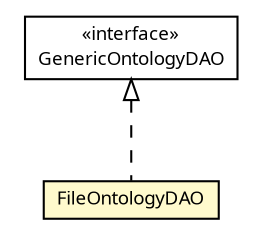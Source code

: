 #!/usr/local/bin/dot
#
# Class diagram 
# Generated by UMLGraph version R5_6 (http://www.umlgraph.org/)
#

digraph G {
	edge [fontname="Trebuchet MS",fontsize=10,labelfontname="Trebuchet MS",labelfontsize=10];
	node [fontname="Trebuchet MS",fontsize=10,shape=plaintext];
	nodesep=0.25;
	ranksep=0.5;
	// se.cambio.cds.model.ontology.dao.GenericOntologyDAO
	c189645 [label=<<table title="se.cambio.cds.model.ontology.dao.GenericOntologyDAO" border="0" cellborder="1" cellspacing="0" cellpadding="2" port="p" href="./GenericOntologyDAO.html">
		<tr><td><table border="0" cellspacing="0" cellpadding="1">
<tr><td align="center" balign="center"> &#171;interface&#187; </td></tr>
<tr><td align="center" balign="center"><font face="Trebuchet MS"> GenericOntologyDAO </font></td></tr>
		</table></td></tr>
		</table>>, URL="./GenericOntologyDAO.html", fontname="Trebuchet MS", fontcolor="black", fontsize=9.0];
	// se.cambio.cds.model.ontology.dao.FileOntologyDAO
	c189646 [label=<<table title="se.cambio.cds.model.ontology.dao.FileOntologyDAO" border="0" cellborder="1" cellspacing="0" cellpadding="2" port="p" bgcolor="lemonChiffon" href="./FileOntologyDAO.html">
		<tr><td><table border="0" cellspacing="0" cellpadding="1">
<tr><td align="center" balign="center"><font face="Trebuchet MS"> FileOntologyDAO </font></td></tr>
		</table></td></tr>
		</table>>, URL="./FileOntologyDAO.html", fontname="Trebuchet MS", fontcolor="black", fontsize=9.0];
	//se.cambio.cds.model.ontology.dao.FileOntologyDAO implements se.cambio.cds.model.ontology.dao.GenericOntologyDAO
	c189645:p -> c189646:p [dir=back,arrowtail=empty,style=dashed];
}

